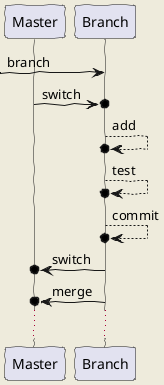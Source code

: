 @startuml

'Configuration
skinparam lifelineStrategy solid
skinparam backgroundColor #EEEBDC
skinparam handwritten true

'Participants
participant Master
participant Branch

'Diagram
[-> Branch          : branch
Master ->o Branch   : switch
Branch -->o Branch  : add
Branch -->o Branch  : test
Branch -->o Branch  : commit
Branch ->o Master   : switch
Branch ->o Master   : merge

...

@enduml